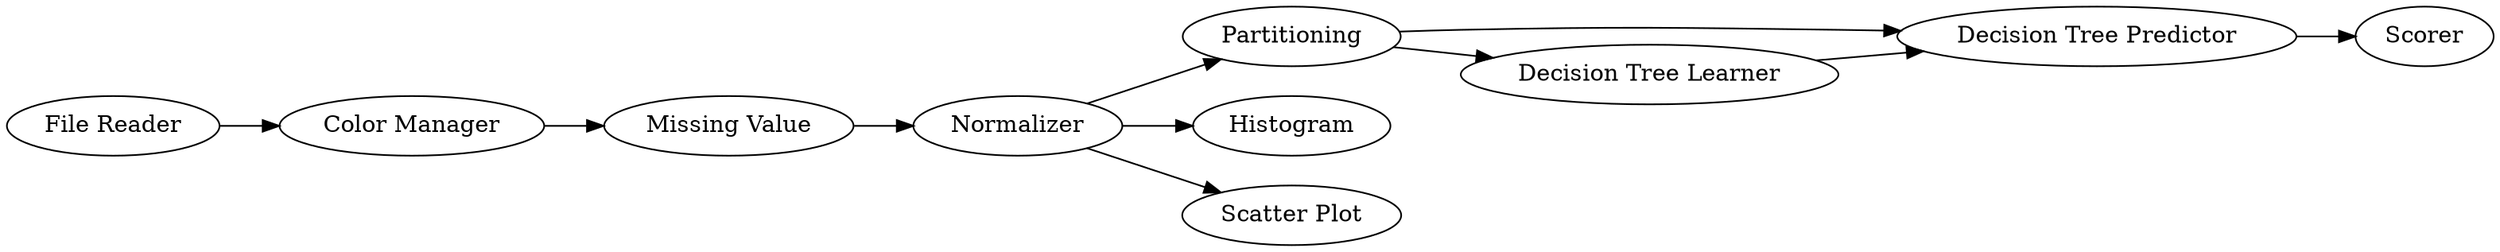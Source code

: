 digraph {
	7 -> 8
	8 -> 10
	8 -> 9
	7 -> 13
	7 -> 12
	5 -> 6
	9 -> 10
	6 -> 7
	10 -> 11
	1 -> 5
	5 [label="Color Manager"]
	13 [label=Histogram]
	1 [label="File Reader"]
	7 [label=Normalizer]
	9 [label="Decision Tree Learner"]
	11 [label=Scorer]
	10 [label="Decision Tree Predictor"]
	6 [label="Missing Value"]
	8 [label=Partitioning]
	12 [label="Scatter Plot"]
	rankdir=LR
}
